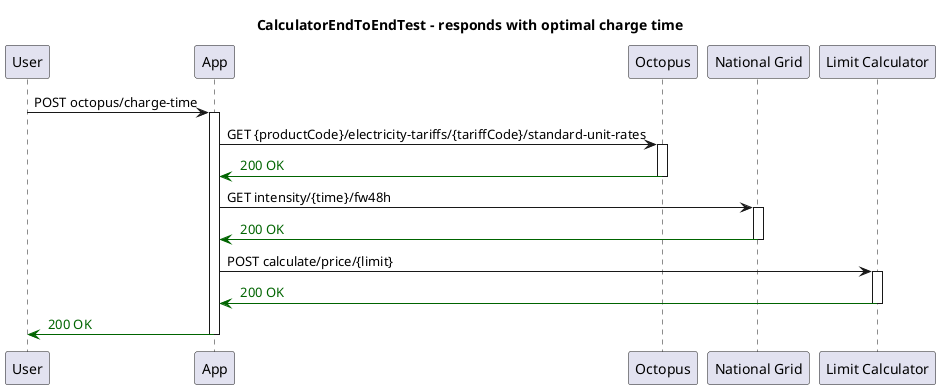 @startuml
title CalculatorEndToEndTest - responds with optimal charge time
participant "User"
participant "App"
participant "Octopus"
participant "National Grid"
participant "Limit Calculator"
"User" -> "App": POST octopus/charge-time
activate "App"
"App" -> "Octopus": GET {productCode}/electricity-tariffs/{tariffCode}/standard-unit-rates
activate "Octopus"

"Octopus" -[#DarkGreen]> "App": <color:DarkGreen> 200 OK
deactivate "Octopus"
"App" -> "National Grid": GET intensity/{time}/fw48h
activate "National Grid"

"National Grid" -[#DarkGreen]> "App": <color:DarkGreen> 200 OK
deactivate "National Grid"
"App" -> "Limit Calculator": POST calculate/price/{limit}
activate "Limit Calculator"

"Limit Calculator" -[#DarkGreen]> "App": <color:DarkGreen> 200 OK
deactivate "Limit Calculator"
"App" -[#DarkGreen]> "User": <color:DarkGreen> 200 OK
deactivate "App"
@enduml